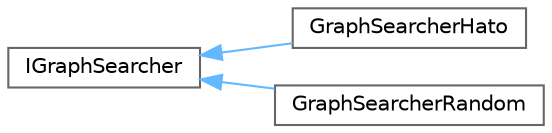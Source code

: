 digraph "クラス階層図"
{
 // LATEX_PDF_SIZE
  bgcolor="transparent";
  edge [fontname=Helvetica,fontsize=10,labelfontname=Helvetica,labelfontsize=10];
  node [fontname=Helvetica,fontsize=10,shape=box,height=0.2,width=0.4];
  rankdir="LR";
  Node0 [id="Node000000",label="IGraphSearcher",height=0.2,width=0.4,color="grey40", fillcolor="white", style="filled",URL="$class_i_graph_searcher.html",tooltip="グラフ探索を行うインターフェース．実体は作成できないのでこれを継承してたクラスを使うこと．"];
  Node0 -> Node1 [id="edge8_Node000000_Node000001",dir="back",color="steelblue1",style="solid",tooltip=" "];
  Node1 [id="Node000001",label="GraphSearcherHato",height=0.2,width=0.4,color="grey40", fillcolor="white", style="filled",URL="$class_graph_searcher_hato.html",tooltip="波東先輩の手法で，グラフ探索を行うクラス．"];
  Node0 -> Node2 [id="edge9_Node000000_Node000002",dir="back",color="steelblue1",style="solid",tooltip=" "];
  Node2 [id="Node000002",label="GraphSearcherRandom",height=0.2,width=0.4,color="grey40", fillcolor="white", style="filled",URL="$class_graph_searcher_random.html",tooltip=" "];
}
